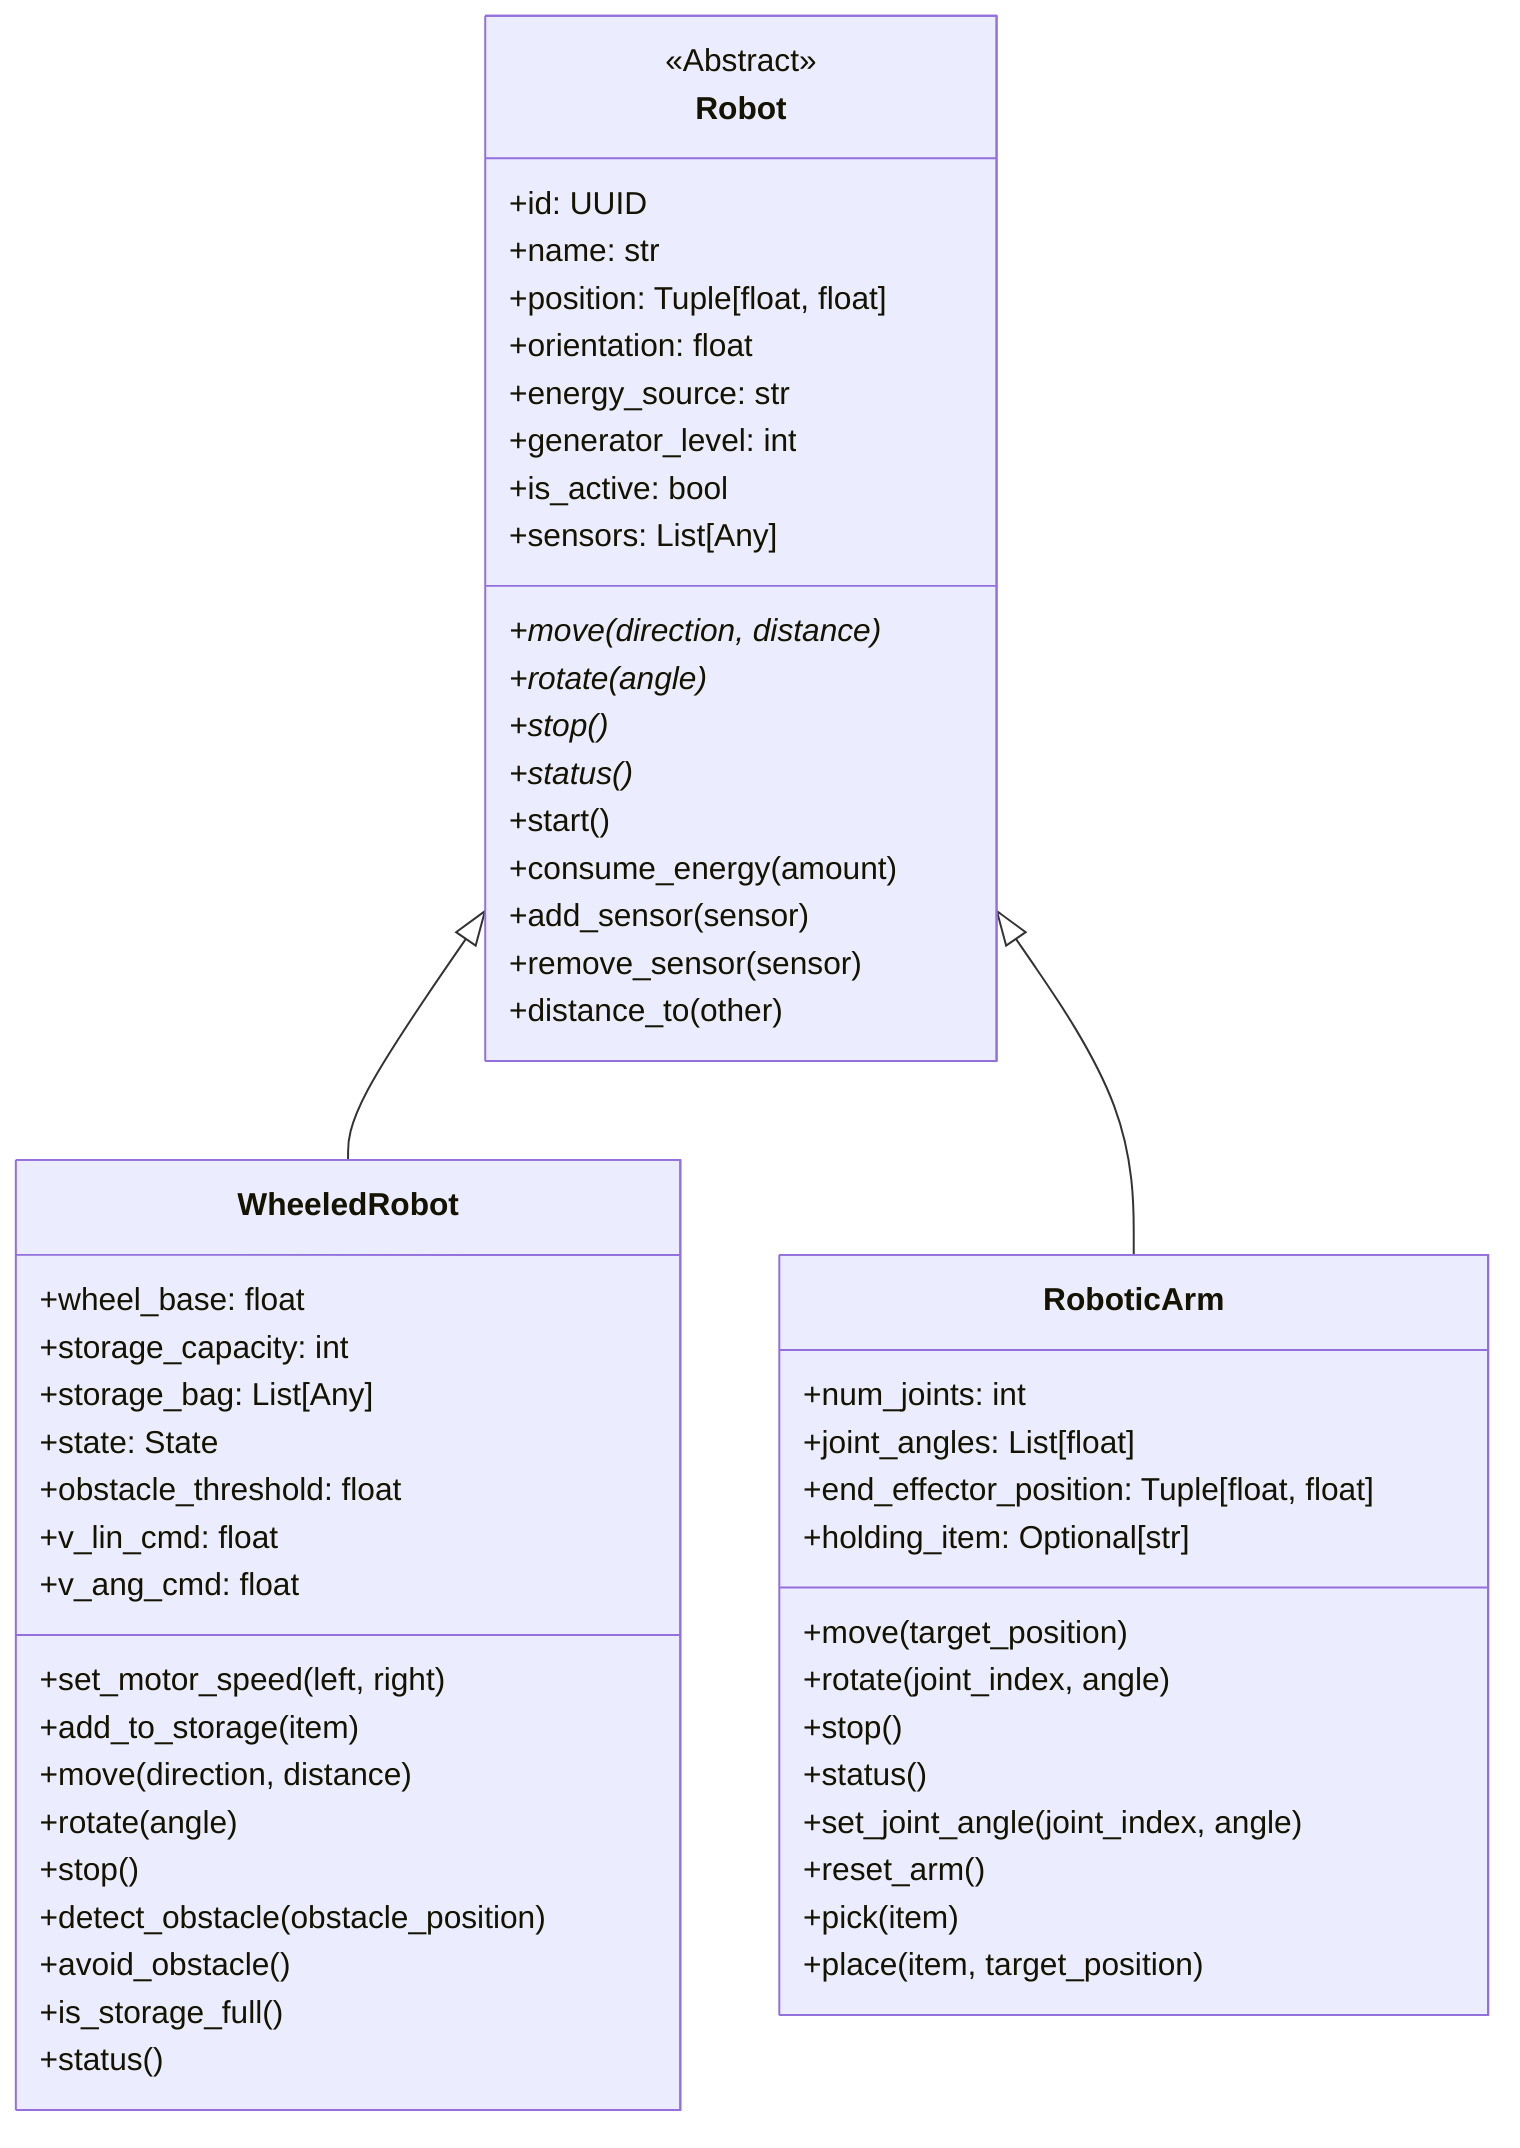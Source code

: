 classDiagram
    class Robot {
        <<Abstract>>
        +id: UUID
        +name: str
        +position: Tuple[float, float]
        +orientation: float
        +energy_source: str
        +generator_level: int
        +is_active: bool
        +sensors: List[Any]
        +move(direction, distance)*
        +rotate(angle)*
        +stop()*
        +status()*
        +start()
        +consume_energy(amount)
        +add_sensor(sensor)
        +remove_sensor(sensor)
        +distance_to(other)
    }

    class WheeledRobot {
        +wheel_base: float
        +storage_capacity: int
        +storage_bag: List[Any]
        +state: State
        +obstacle_threshold: float
        +v_lin_cmd: float
        +v_ang_cmd: float
        +set_motor_speed(left, right)
        +add_to_storage(item)
        +move(direction, distance)
        +rotate(angle)
        +stop()
        +detect_obstacle(obstacle_position)
        +avoid_obstacle()
        +is_storage_full()
        +status()
    }

    class RoboticArm {
        +num_joints: int
        +joint_angles: List[float]
        +end_effector_position: Tuple[float, float]
        +holding_item: Optional[str]
        +move(target_position)
        +rotate(joint_index, angle)
        +stop()
        +status()
        +set_joint_angle(joint_index, angle)
        +reset_arm()
        +pick(item)
        +place(item, target_position)
    }

    Robot <|-- WheeledRobot
    Robot <|-- RoboticArm